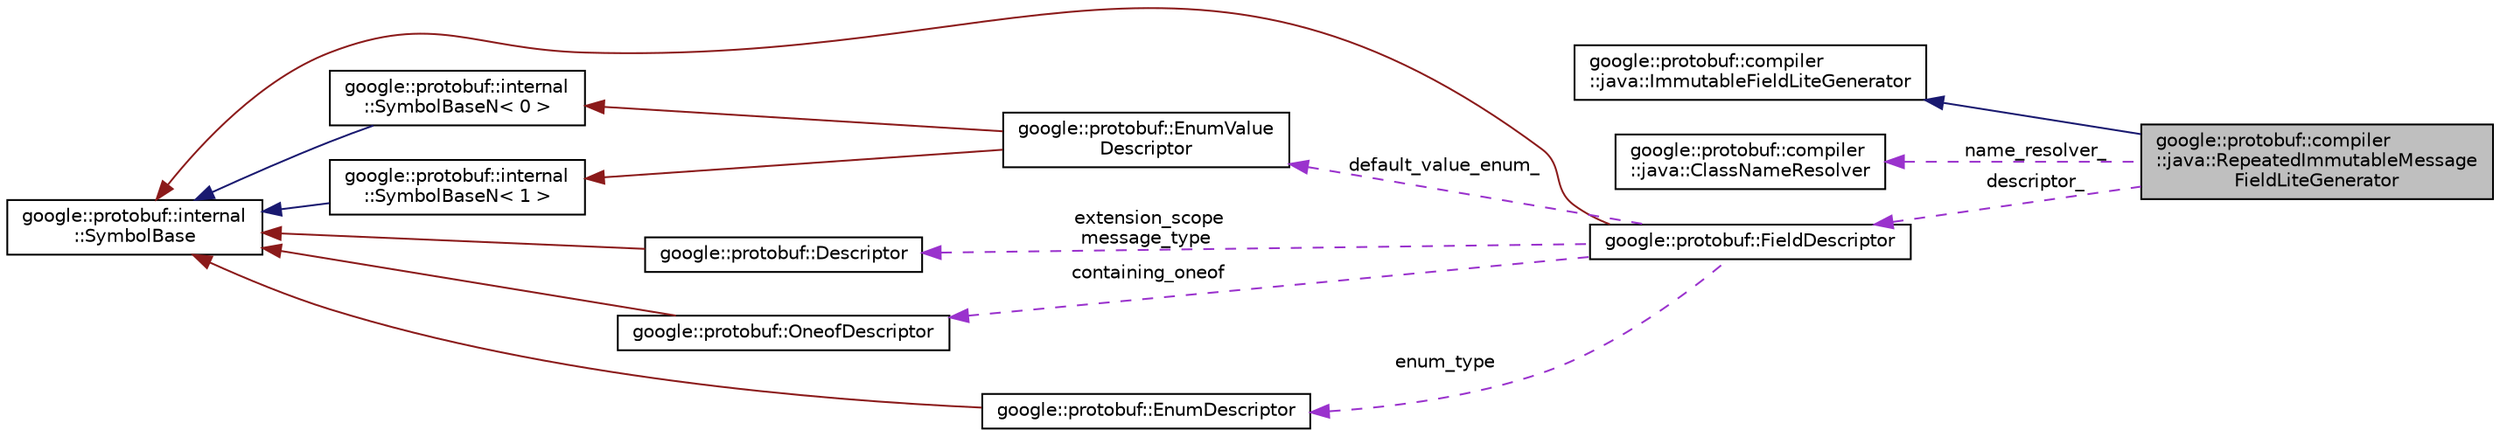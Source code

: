 digraph "google::protobuf::compiler::java::RepeatedImmutableMessageFieldLiteGenerator"
{
 // LATEX_PDF_SIZE
  edge [fontname="Helvetica",fontsize="10",labelfontname="Helvetica",labelfontsize="10"];
  node [fontname="Helvetica",fontsize="10",shape=record];
  rankdir="LR";
  Node1 [label="google::protobuf::compiler\l::java::RepeatedImmutableMessage\lFieldLiteGenerator",height=0.2,width=0.4,color="black", fillcolor="grey75", style="filled", fontcolor="black",tooltip=" "];
  Node2 -> Node1 [dir="back",color="midnightblue",fontsize="10",style="solid",fontname="Helvetica"];
  Node2 [label="google::protobuf::compiler\l::java::ImmutableFieldLiteGenerator",height=0.2,width=0.4,color="black", fillcolor="white", style="filled",URL="$classgoogle_1_1protobuf_1_1compiler_1_1java_1_1ImmutableFieldLiteGenerator.html",tooltip=" "];
  Node3 -> Node1 [dir="back",color="darkorchid3",fontsize="10",style="dashed",label=" name_resolver_" ,fontname="Helvetica"];
  Node3 [label="google::protobuf::compiler\l::java::ClassNameResolver",height=0.2,width=0.4,color="black", fillcolor="white", style="filled",URL="$classgoogle_1_1protobuf_1_1compiler_1_1java_1_1ClassNameResolver.html",tooltip=" "];
  Node4 -> Node1 [dir="back",color="darkorchid3",fontsize="10",style="dashed",label=" descriptor_" ,fontname="Helvetica"];
  Node4 [label="google::protobuf::FieldDescriptor",height=0.2,width=0.4,color="black", fillcolor="white", style="filled",URL="$classgoogle_1_1protobuf_1_1FieldDescriptor.html",tooltip=" "];
  Node5 -> Node4 [dir="back",color="firebrick4",fontsize="10",style="solid",fontname="Helvetica"];
  Node5 [label="google::protobuf::internal\l::SymbolBase",height=0.2,width=0.4,color="black", fillcolor="white", style="filled",URL="$classgoogle_1_1protobuf_1_1internal_1_1SymbolBase.html",tooltip=" "];
  Node6 -> Node4 [dir="back",color="darkorchid3",fontsize="10",style="dashed",label=" default_value_enum_" ,fontname="Helvetica"];
  Node6 [label="google::protobuf::EnumValue\lDescriptor",height=0.2,width=0.4,color="black", fillcolor="white", style="filled",URL="$classgoogle_1_1protobuf_1_1EnumValueDescriptor.html",tooltip=" "];
  Node7 -> Node6 [dir="back",color="firebrick4",fontsize="10",style="solid",fontname="Helvetica"];
  Node7 [label="google::protobuf::internal\l::SymbolBaseN\< 0 \>",height=0.2,width=0.4,color="black", fillcolor="white", style="filled",URL="$classgoogle_1_1protobuf_1_1internal_1_1SymbolBaseN.html",tooltip=" "];
  Node5 -> Node7 [dir="back",color="midnightblue",fontsize="10",style="solid",fontname="Helvetica"];
  Node8 -> Node6 [dir="back",color="firebrick4",fontsize="10",style="solid",fontname="Helvetica"];
  Node8 [label="google::protobuf::internal\l::SymbolBaseN\< 1 \>",height=0.2,width=0.4,color="black", fillcolor="white", style="filled",URL="$classgoogle_1_1protobuf_1_1internal_1_1SymbolBaseN.html",tooltip=" "];
  Node5 -> Node8 [dir="back",color="midnightblue",fontsize="10",style="solid",fontname="Helvetica"];
  Node9 -> Node4 [dir="back",color="darkorchid3",fontsize="10",style="dashed",label=" extension_scope\nmessage_type" ,fontname="Helvetica"];
  Node9 [label="google::protobuf::Descriptor",height=0.2,width=0.4,color="black", fillcolor="white", style="filled",URL="$classgoogle_1_1protobuf_1_1Descriptor.html",tooltip=" "];
  Node5 -> Node9 [dir="back",color="firebrick4",fontsize="10",style="solid",fontname="Helvetica"];
  Node10 -> Node4 [dir="back",color="darkorchid3",fontsize="10",style="dashed",label=" containing_oneof" ,fontname="Helvetica"];
  Node10 [label="google::protobuf::OneofDescriptor",height=0.2,width=0.4,color="black", fillcolor="white", style="filled",URL="$classgoogle_1_1protobuf_1_1OneofDescriptor.html",tooltip=" "];
  Node5 -> Node10 [dir="back",color="firebrick4",fontsize="10",style="solid",fontname="Helvetica"];
  Node11 -> Node4 [dir="back",color="darkorchid3",fontsize="10",style="dashed",label=" enum_type" ,fontname="Helvetica"];
  Node11 [label="google::protobuf::EnumDescriptor",height=0.2,width=0.4,color="black", fillcolor="white", style="filled",URL="$classgoogle_1_1protobuf_1_1EnumDescriptor.html",tooltip=" "];
  Node5 -> Node11 [dir="back",color="firebrick4",fontsize="10",style="solid",fontname="Helvetica"];
}
